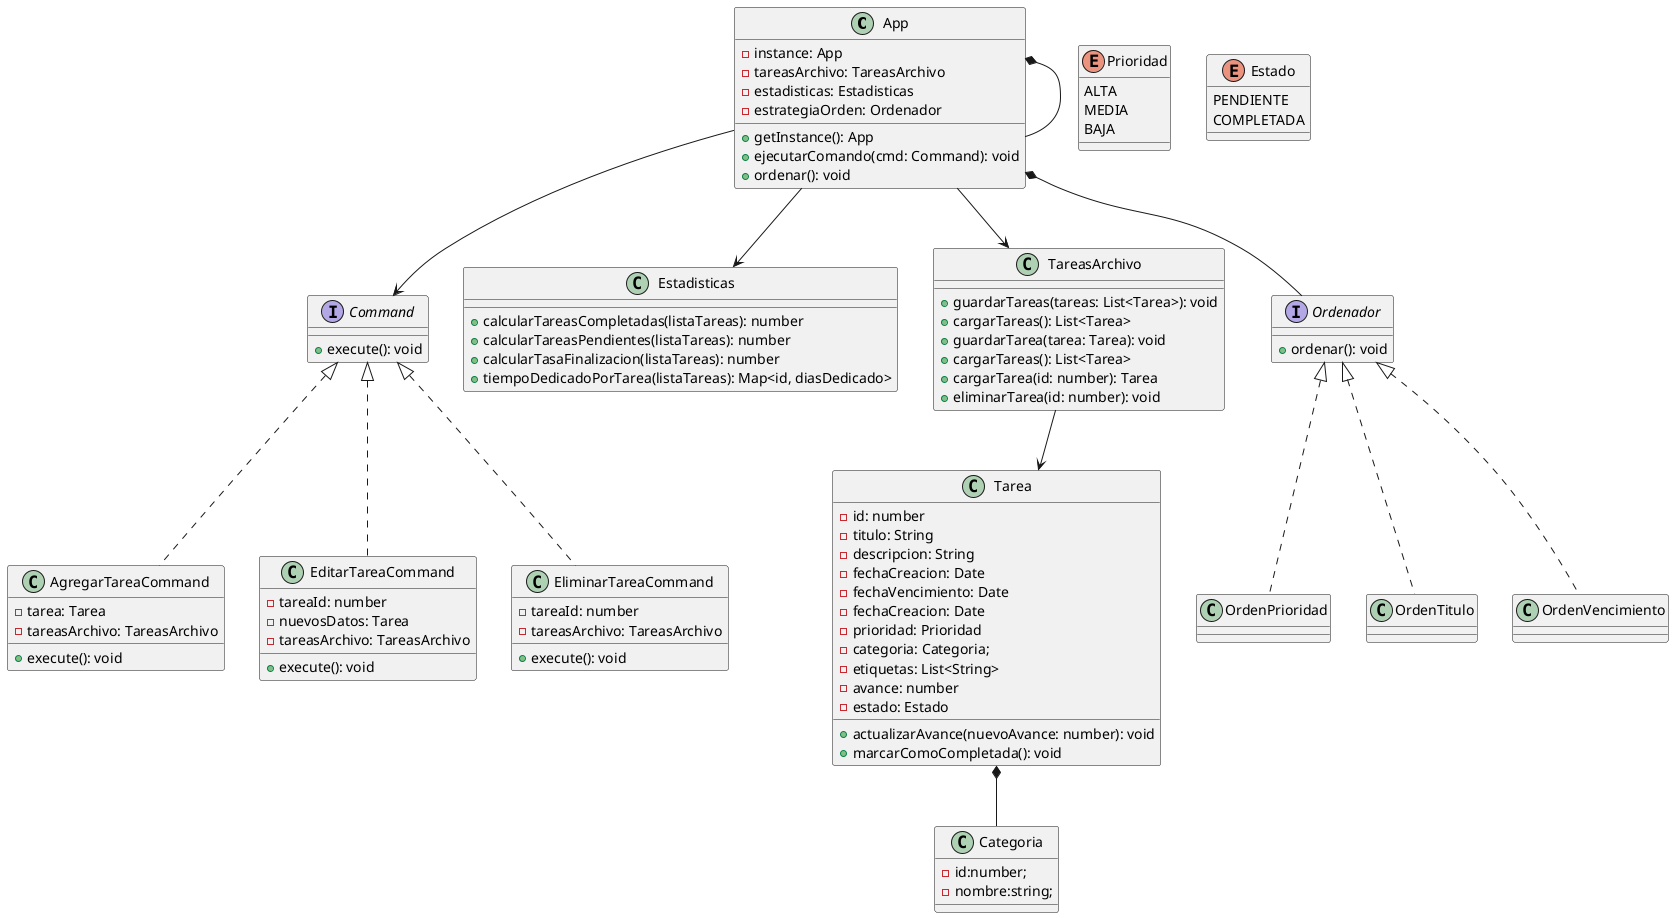 @startuml ToDo

class App {
	-instance: App
	-tareasArchivo: TareasArchivo
	-estadisticas: Estadisticas
	-estrategiaOrden: Ordenador

	+getInstance(): App
	+ejecutarComando(cmd: Command): void
	+ordenar(): void
}

interface Command {
	+execute(): void
}

class AgregarTareaCommand {
	-tarea: Tarea
	-tareasArchivo: TareasArchivo
	+execute(): void
}

class EditarTareaCommand {
	-tareaId: number
	-nuevosDatos: Tarea
	-tareasArchivo: TareasArchivo
	+execute(): void
}

class EliminarTareaCommand {
	-tareaId: number
	-tareasArchivo: TareasArchivo
	+execute(): void
}

class Tarea {
	-id: number
	-titulo: String
	-descripcion: String
	-fechaCreacion: Date
	-fechaVencimiento: Date
	-fechaCreacion: Date
	-prioridad: Prioridad
	-categoria: Categoria;
	-etiquetas: List<String>
	-avance: number
	-estado: Estado

	+actualizarAvance(nuevoAvance: number): void
	+marcarComoCompletada(): void
}

enum Prioridad {
		ALTA
		MEDIA
		BAJA
	}

	enum Estado {
		PENDIENTE
		COMPLETADA
	}
	class Categoria{
		-id:number;
		-nombre:string;
	}
	class Estadisticas {
		+calcularTareasCompletadas(listaTareas): number
		+calcularTareasPendientes(listaTareas): number
		+calcularTasaFinalizacion(listaTareas): number
		+tiempoDedicadoPorTarea(listaTareas): Map<id, diasDedicado>
	}

	class TareasArchivo {
		+guardarTareas(tareas: List<Tarea>): void
		+cargarTareas(): List<Tarea>
	}

	'uso
	App --> Estadisticas
	App --> TareasArchivo
	App --> Command
	TareasArchivo --> Tarea

class TareasArchivo {
	+guardarTarea(tarea: Tarea): void
	+cargarTareas(): List<Tarea>
	+cargarTarea(id: number): Tarea
	+eliminarTarea(id: number): void
}

interface Ordenador {
	+ordenar(): void
}

class OrdenPrioridad {
}

class OrdenTitulo{
}

class OrdenVencimiento{
}

	'composition
	App *-- App
	Tarea *-- Categoria
	App *-- Ordenador

'herencia
Command <|.. AgregarTareaCommand
Command <|.. EditarTareaCommand
Command <|.. EliminarTareaCommand

Ordenador <|.. OrdenPrioridad
Ordenador <|.. OrdenTitulo
Ordenador <|.. OrdenVencimiento


@enduml
